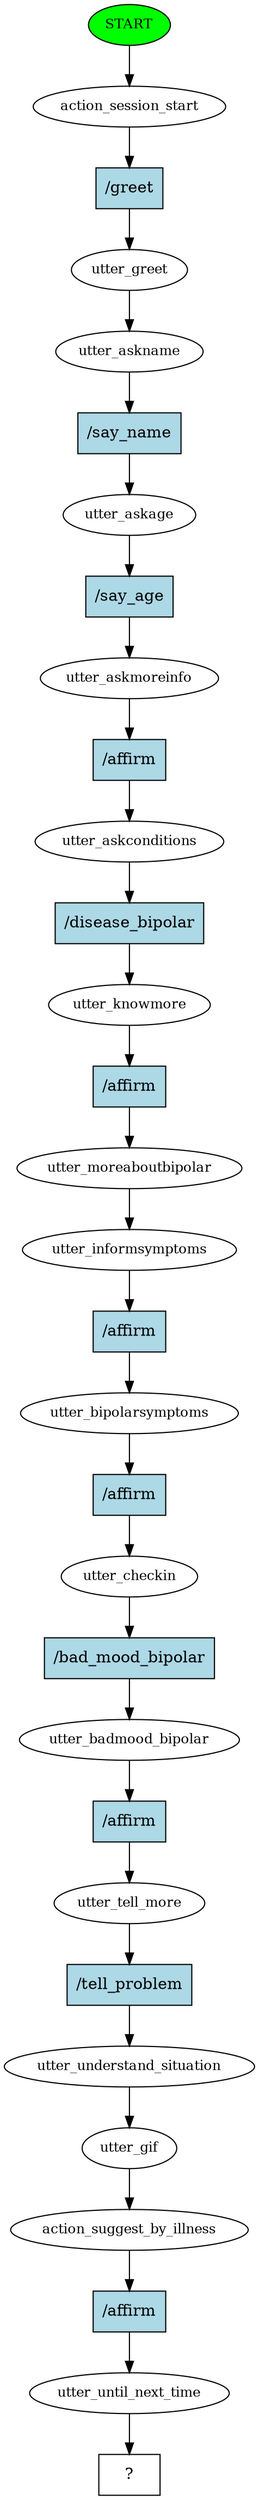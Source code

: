 digraph  {
0 [class="start active", fillcolor=green, fontsize=12, label=START, style=filled];
1 [class=active, fontsize=12, label=action_session_start];
2 [class=active, fontsize=12, label=utter_greet];
3 [class=active, fontsize=12, label=utter_askname];
4 [class=active, fontsize=12, label=utter_askage];
5 [class=active, fontsize=12, label=utter_askmoreinfo];
6 [class=active, fontsize=12, label=utter_askconditions];
7 [class=active, fontsize=12, label=utter_knowmore];
8 [class=active, fontsize=12, label=utter_moreaboutbipolar];
9 [class=active, fontsize=12, label=utter_informsymptoms];
10 [class=active, fontsize=12, label=utter_bipolarsymptoms];
11 [class=active, fontsize=12, label=utter_checkin];
12 [class=active, fontsize=12, label=utter_badmood_bipolar];
13 [class=active, fontsize=12, label=utter_tell_more];
14 [class=active, fontsize=12, label=utter_understand_situation];
15 [class=active, fontsize=12, label=utter_gif];
16 [class=active, fontsize=12, label=action_suggest_by_illness];
17 [class=active, fontsize=12, label=utter_until_next_time];
18 [class="intent dashed active", label="  ?  ", shape=rect];
19 [class="intent active", fillcolor=lightblue, label="/greet", shape=rect, style=filled];
20 [class="intent active", fillcolor=lightblue, label="/say_name", shape=rect, style=filled];
21 [class="intent active", fillcolor=lightblue, label="/say_age", shape=rect, style=filled];
22 [class="intent active", fillcolor=lightblue, label="/affirm", shape=rect, style=filled];
23 [class="intent active", fillcolor=lightblue, label="/disease_bipolar", shape=rect, style=filled];
24 [class="intent active", fillcolor=lightblue, label="/affirm", shape=rect, style=filled];
25 [class="intent active", fillcolor=lightblue, label="/affirm", shape=rect, style=filled];
26 [class="intent active", fillcolor=lightblue, label="/affirm", shape=rect, style=filled];
27 [class="intent active", fillcolor=lightblue, label="/bad_mood_bipolar", shape=rect, style=filled];
28 [class="intent active", fillcolor=lightblue, label="/affirm", shape=rect, style=filled];
29 [class="intent active", fillcolor=lightblue, label="/tell_problem", shape=rect, style=filled];
30 [class="intent active", fillcolor=lightblue, label="/affirm", shape=rect, style=filled];
0 -> 1  [class=active, key=NONE, label=""];
1 -> 19  [class=active, key=0];
2 -> 3  [class=active, key=NONE, label=""];
3 -> 20  [class=active, key=0];
4 -> 21  [class=active, key=0];
5 -> 22  [class=active, key=0];
6 -> 23  [class=active, key=0];
7 -> 24  [class=active, key=0];
8 -> 9  [class=active, key=NONE, label=""];
9 -> 25  [class=active, key=0];
10 -> 26  [class=active, key=0];
11 -> 27  [class=active, key=0];
12 -> 28  [class=active, key=0];
13 -> 29  [class=active, key=0];
14 -> 15  [class=active, key=NONE, label=""];
15 -> 16  [class=active, key=NONE, label=""];
16 -> 30  [class=active, key=0];
17 -> 18  [class=active, key=NONE, label=""];
19 -> 2  [class=active, key=0];
20 -> 4  [class=active, key=0];
21 -> 5  [class=active, key=0];
22 -> 6  [class=active, key=0];
23 -> 7  [class=active, key=0];
24 -> 8  [class=active, key=0];
25 -> 10  [class=active, key=0];
26 -> 11  [class=active, key=0];
27 -> 12  [class=active, key=0];
28 -> 13  [class=active, key=0];
29 -> 14  [class=active, key=0];
30 -> 17  [class=active, key=0];
}
